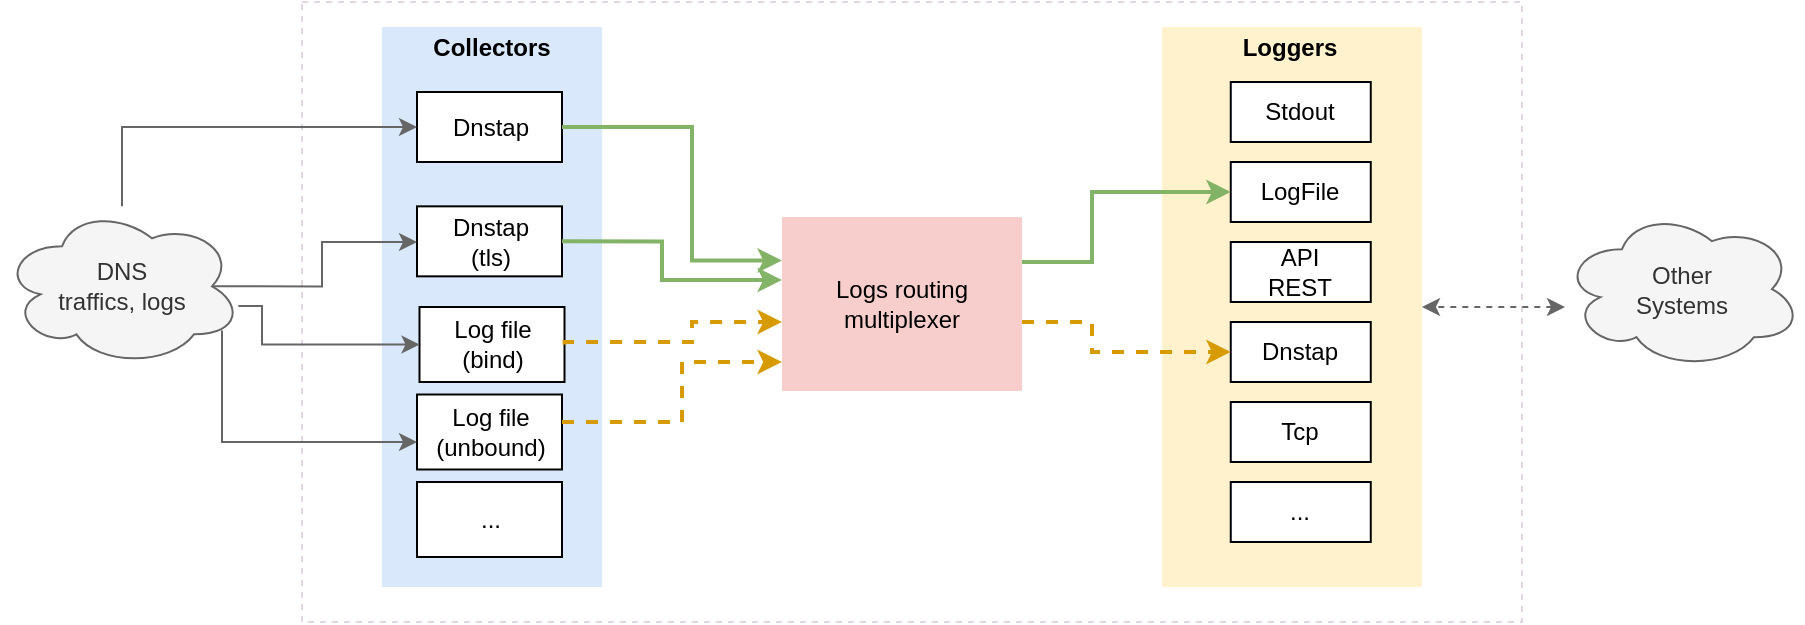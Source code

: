 <mxfile version="20.0.1" type="device"><diagram id="ufO1G3qEnvI_ADMoatvI" name="Page-1"><mxGraphModel dx="981" dy="514" grid="1" gridSize="10" guides="1" tooltips="1" connect="1" arrows="1" fold="1" page="1" pageScale="1" pageWidth="850" pageHeight="1100" math="0" shadow="0"><root><mxCell id="0"/><mxCell id="1" parent="0"/><mxCell id="Bz5Tm2sbpXWNn8aAGj9C-1" value="" style="rounded=0;whiteSpace=wrap;html=1;dashed=1;strokeColor=#E1D5E7;" parent="1" vertex="1"><mxGeometry x="210" y="240" width="610" height="310" as="geometry"/></mxCell><mxCell id="Bz5Tm2sbpXWNn8aAGj9C-3" value="" style="rounded=1;whiteSpace=wrap;html=1;fillColor=#dae8fc;strokeColor=none;arcSize=0;" parent="1" vertex="1"><mxGeometry x="250" y="252.5" width="110" height="280" as="geometry"/></mxCell><mxCell id="Bz5Tm2sbpXWNn8aAGj9C-4" value="&lt;b&gt;Collectors&lt;/b&gt;" style="text;html=1;strokeColor=none;fillColor=none;align=center;verticalAlign=middle;whiteSpace=wrap;rounded=0;" parent="1" vertex="1"><mxGeometry x="285" y="252.5" width="40" height="20" as="geometry"/></mxCell><mxCell id="Bz5Tm2sbpXWNn8aAGj9C-5" value="" style="rounded=1;whiteSpace=wrap;html=1;fillColor=#fff2cc;strokeColor=none;arcSize=0;" parent="1" vertex="1"><mxGeometry x="640" y="252.5" width="130" height="280" as="geometry"/></mxCell><mxCell id="Bz5Tm2sbpXWNn8aAGj9C-6" value="&lt;b&gt;Loggers&lt;/b&gt;" style="text;html=1;strokeColor=none;fillColor=none;align=center;verticalAlign=middle;whiteSpace=wrap;rounded=0;" parent="1" vertex="1"><mxGeometry x="683.75" y="252.5" width="40" height="20" as="geometry"/></mxCell><mxCell id="Bz5Tm2sbpXWNn8aAGj9C-7" value="Dnstap" style="rounded=0;whiteSpace=wrap;html=1;" parent="1" vertex="1"><mxGeometry x="267.5" y="285" width="72.5" height="35" as="geometry"/></mxCell><mxCell id="Bz5Tm2sbpXWNn8aAGj9C-8" value="Stdout" style="rounded=0;whiteSpace=wrap;html=1;" parent="1" vertex="1"><mxGeometry x="674.38" y="280" width="70" height="30" as="geometry"/></mxCell><mxCell id="Bz5Tm2sbpXWNn8aAGj9C-9" value="LogFile" style="rounded=0;whiteSpace=wrap;html=1;" parent="1" vertex="1"><mxGeometry x="674.38" y="320" width="70" height="30" as="geometry"/></mxCell><mxCell id="Bz5Tm2sbpXWNn8aAGj9C-11" value="API&lt;br&gt;REST" style="rounded=0;whiteSpace=wrap;html=1;" parent="1" vertex="1"><mxGeometry x="674.38" y="360" width="70" height="30" as="geometry"/></mxCell><mxCell id="Bz5Tm2sbpXWNn8aAGj9C-12" value="Dnstap" style="rounded=0;whiteSpace=wrap;html=1;" parent="1" vertex="1"><mxGeometry x="674.38" y="400" width="70" height="30" as="geometry"/></mxCell><mxCell id="Bz5Tm2sbpXWNn8aAGj9C-21" style="edgeStyle=orthogonalEdgeStyle;rounded=0;orthogonalLoop=1;jettySize=auto;html=1;entryX=0;entryY=0.5;entryDx=0;entryDy=0;fillColor=#f5f5f5;strokeColor=#666666;" parent="1" source="Bz5Tm2sbpXWNn8aAGj9C-22" target="Bz5Tm2sbpXWNn8aAGj9C-7" edge="1"><mxGeometry relative="1" as="geometry"><mxPoint x="210" y="330.0" as="sourcePoint"/><Array as="points"><mxPoint x="120" y="303"/></Array><mxPoint x="250" y="372" as="targetPoint"/></mxGeometry></mxCell><mxCell id="Bz5Tm2sbpXWNn8aAGj9C-22" value="DNS&lt;br&gt;traffics, logs" style="ellipse;shape=cloud;whiteSpace=wrap;html=1;fillColor=#f5f5f5;fontColor=#333333;strokeColor=#666666;" parent="1" vertex="1"><mxGeometry x="60" y="342.17" width="120" height="80" as="geometry"/></mxCell><mxCell id="Bz5Tm2sbpXWNn8aAGj9C-25" style="edgeStyle=orthogonalEdgeStyle;rounded=0;orthogonalLoop=1;jettySize=auto;html=1;entryX=1;entryY=0.5;entryDx=0;entryDy=0;startArrow=classic;startFill=1;dashed=1;fillColor=#f5f5f5;strokeColor=#666666;" parent="1" source="Bz5Tm2sbpXWNn8aAGj9C-24" target="Bz5Tm2sbpXWNn8aAGj9C-5" edge="1"><mxGeometry relative="1" as="geometry"><Array as="points"><mxPoint x="814" y="393"/></Array></mxGeometry></mxCell><mxCell id="Bz5Tm2sbpXWNn8aAGj9C-24" value="Other&lt;br&gt;Systems" style="ellipse;shape=cloud;whiteSpace=wrap;html=1;fillColor=#f5f5f5;fontColor=#333333;strokeColor=#666666;" parent="1" vertex="1"><mxGeometry x="840" y="343.58" width="120" height="80" as="geometry"/></mxCell><mxCell id="-3yZR6oxpWMJixMdDyJA-1" value="..." style="rounded=0;whiteSpace=wrap;html=1;" parent="1" vertex="1"><mxGeometry x="674.38" y="480" width="70" height="30" as="geometry"/></mxCell><mxCell id="u5AGXcJZ_II1LnYVc-g0-1" value="Tcp" style="rounded=0;whiteSpace=wrap;html=1;" parent="1" vertex="1"><mxGeometry x="674.38" y="440" width="70" height="30" as="geometry"/></mxCell><mxCell id="iTIhJDxiL0y57AlXagwx-9" value="&lt;div&gt;Log file&lt;/div&gt;&lt;div&gt;(bind)&lt;br&gt;&lt;/div&gt;" style="rounded=0;whiteSpace=wrap;html=1;" parent="1" vertex="1"><mxGeometry x="268.75" y="392.5" width="72.5" height="37.5" as="geometry"/></mxCell><mxCell id="5OMZ8M604oUYILuZvaa7-1" value="..." style="rounded=0;whiteSpace=wrap;html=1;" parent="1" vertex="1"><mxGeometry x="267.5" y="480" width="72.5" height="37.5" as="geometry"/></mxCell><mxCell id="YTNhLk8QjAnwBJqCKGUp-6" style="edgeStyle=orthogonalEdgeStyle;rounded=0;orthogonalLoop=1;jettySize=auto;html=1;fillColor=#ffe6cc;strokeColor=#d79b00;strokeWidth=2;dashed=1;" parent="1" source="YTNhLk8QjAnwBJqCKGUp-3" target="Bz5Tm2sbpXWNn8aAGj9C-12" edge="1"><mxGeometry relative="1" as="geometry"><Array as="points"><mxPoint x="605" y="400"/><mxPoint x="605" y="415"/></Array></mxGeometry></mxCell><mxCell id="YTNhLk8QjAnwBJqCKGUp-7" style="edgeStyle=orthogonalEdgeStyle;rounded=0;orthogonalLoop=1;jettySize=auto;html=1;entryX=0;entryY=0.5;entryDx=0;entryDy=0;fillColor=#d5e8d4;strokeColor=#82b366;strokeWidth=2;" parent="1" source="YTNhLk8QjAnwBJqCKGUp-3" target="Bz5Tm2sbpXWNn8aAGj9C-9" edge="1"><mxGeometry relative="1" as="geometry"><Array as="points"><mxPoint x="605" y="370"/><mxPoint x="605" y="335"/></Array></mxGeometry></mxCell><mxCell id="YTNhLk8QjAnwBJqCKGUp-3" value="&lt;div&gt;Logs routing&lt;/div&gt;&lt;div&gt;multiplexer&lt;/div&gt;" style="rounded=0;whiteSpace=wrap;html=1;fillColor=#f8cecc;strokeColor=none;" parent="1" vertex="1"><mxGeometry x="450" y="347.5" width="120" height="87" as="geometry"/></mxCell><mxCell id="YTNhLk8QjAnwBJqCKGUp-4" style="edgeStyle=orthogonalEdgeStyle;rounded=0;orthogonalLoop=1;jettySize=auto;html=1;entryX=0;entryY=0.25;entryDx=0;entryDy=0;exitX=1;exitY=0.5;exitDx=0;exitDy=0;strokeWidth=2;fillColor=#d5e8d4;strokeColor=#82b366;" parent="1" source="Bz5Tm2sbpXWNn8aAGj9C-7" target="YTNhLk8QjAnwBJqCKGUp-3" edge="1"><mxGeometry relative="1" as="geometry"><Array as="points"><mxPoint x="405" y="303"/><mxPoint x="405" y="369"/></Array></mxGeometry></mxCell><mxCell id="xwDFNyoFc-8QOGu-AxVe-1" value="&lt;div&gt;Dnstap&lt;/div&gt;&lt;div&gt;(tls)&lt;br&gt;&lt;/div&gt;" style="rounded=0;whiteSpace=wrap;html=1;" vertex="1" parent="1"><mxGeometry x="267.5" y="342.17" width="72.5" height="35" as="geometry"/></mxCell><mxCell id="xwDFNyoFc-8QOGu-AxVe-2" style="edgeStyle=orthogonalEdgeStyle;rounded=0;orthogonalLoop=1;jettySize=auto;html=1;exitX=1;exitY=0.5;exitDx=0;exitDy=0;strokeWidth=2;fillColor=#d5e8d4;strokeColor=#82b366;" edge="1" parent="1" source="xwDFNyoFc-8QOGu-AxVe-1"><mxGeometry relative="1" as="geometry"><Array as="points"><mxPoint x="390" y="360"/><mxPoint x="390" y="379"/></Array><mxPoint x="350" y="312.5" as="sourcePoint"/><mxPoint x="450" y="379" as="targetPoint"/></mxGeometry></mxCell><mxCell id="xwDFNyoFc-8QOGu-AxVe-3" value="&lt;div&gt;Log file&lt;/div&gt;&lt;div&gt;(unbound)&lt;br&gt;&lt;/div&gt;" style="rounded=0;whiteSpace=wrap;html=1;" vertex="1" parent="1"><mxGeometry x="267.5" y="436.25" width="72.5" height="37.5" as="geometry"/></mxCell><mxCell id="YTNhLk8QjAnwBJqCKGUp-5" style="edgeStyle=orthogonalEdgeStyle;rounded=0;orthogonalLoop=1;jettySize=auto;html=1;exitX=1;exitY=0.5;exitDx=0;exitDy=0;fillColor=#ffe6cc;strokeColor=#d79b00;strokeWidth=2;dashed=1;" parent="1" source="iTIhJDxiL0y57AlXagwx-9" target="YTNhLk8QjAnwBJqCKGUp-3" edge="1"><mxGeometry relative="1" as="geometry"><Array as="points"><mxPoint x="341" y="410"/><mxPoint x="405" y="410"/><mxPoint x="405" y="400"/></Array></mxGeometry></mxCell><mxCell id="xwDFNyoFc-8QOGu-AxVe-4" style="edgeStyle=orthogonalEdgeStyle;rounded=0;orthogonalLoop=1;jettySize=auto;html=1;fillColor=#ffe6cc;strokeColor=#d79b00;strokeWidth=2;dashed=1;" edge="1" parent="1" source="xwDFNyoFc-8QOGu-AxVe-3" target="YTNhLk8QjAnwBJqCKGUp-3"><mxGeometry relative="1" as="geometry"><Array as="points"><mxPoint x="400" y="450"/><mxPoint x="400" y="420"/></Array><mxPoint x="351.25" y="421.25" as="sourcePoint"/><mxPoint x="460" y="410" as="targetPoint"/></mxGeometry></mxCell><mxCell id="xwDFNyoFc-8QOGu-AxVe-5" style="edgeStyle=orthogonalEdgeStyle;rounded=0;orthogonalLoop=1;jettySize=auto;html=1;exitX=0.875;exitY=0.5;exitDx=0;exitDy=0;exitPerimeter=0;fillColor=#f5f5f5;strokeColor=#666666;" edge="1" parent="1" source="Bz5Tm2sbpXWNn8aAGj9C-22" target="xwDFNyoFc-8QOGu-AxVe-1"><mxGeometry relative="1" as="geometry"><mxPoint x="130" y="352.17" as="sourcePoint"/><Array as="points"><mxPoint x="220" y="382"/><mxPoint x="220" y="360"/></Array><mxPoint x="277.5" y="312.5" as="targetPoint"/></mxGeometry></mxCell><mxCell id="xwDFNyoFc-8QOGu-AxVe-7" style="edgeStyle=orthogonalEdgeStyle;rounded=0;orthogonalLoop=1;jettySize=auto;html=1;entryX=0;entryY=0.5;entryDx=0;entryDy=0;fillColor=#f5f5f5;strokeColor=#666666;" edge="1" parent="1" source="Bz5Tm2sbpXWNn8aAGj9C-22" target="iTIhJDxiL0y57AlXagwx-9"><mxGeometry relative="1" as="geometry"><mxPoint x="175" y="392.17" as="sourcePoint"/><Array as="points"><mxPoint x="190" y="392"/><mxPoint x="190" y="411"/></Array><mxPoint x="277.5" y="370" as="targetPoint"/></mxGeometry></mxCell><mxCell id="xwDFNyoFc-8QOGu-AxVe-8" style="edgeStyle=orthogonalEdgeStyle;rounded=0;orthogonalLoop=1;jettySize=auto;html=1;fillColor=#f5f5f5;strokeColor=#666666;" edge="1" parent="1" source="Bz5Tm2sbpXWNn8aAGj9C-22" target="xwDFNyoFc-8QOGu-AxVe-3"><mxGeometry relative="1" as="geometry"><mxPoint x="188.16" y="402" as="sourcePoint"/><Array as="points"><mxPoint x="170" y="460"/></Array><mxPoint x="278.75" y="421.25" as="targetPoint"/></mxGeometry></mxCell></root></mxGraphModel></diagram></mxfile>